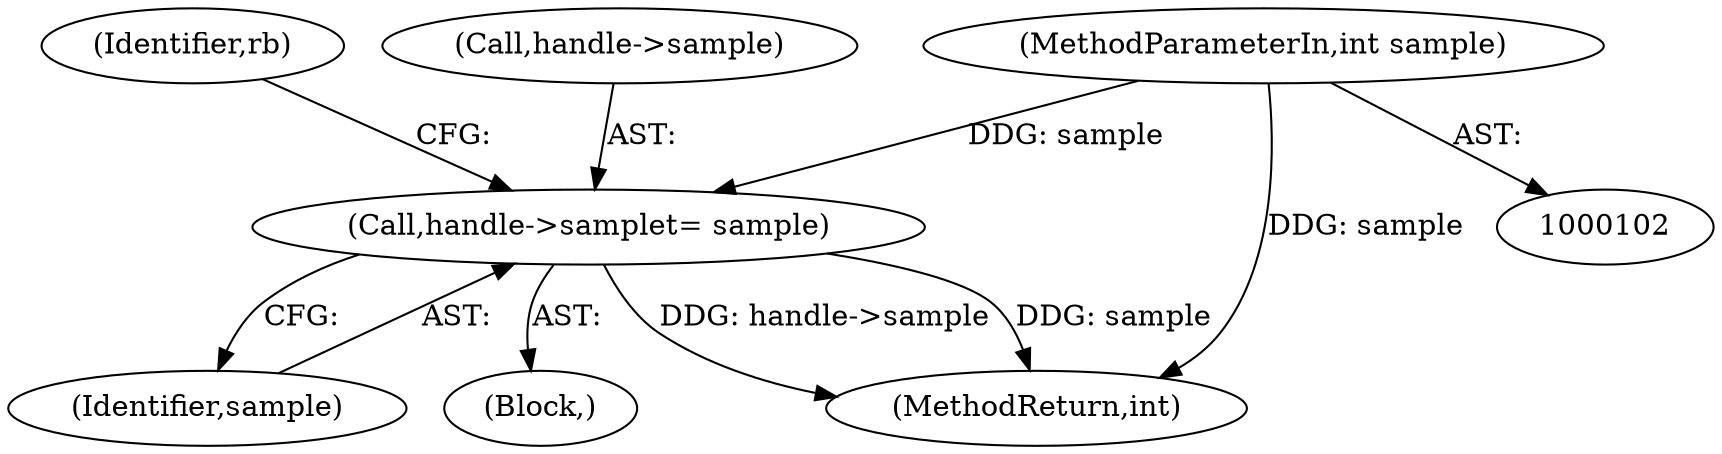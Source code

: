 digraph "1_linux_a8b0ca17b80e92faab46ee7179ba9e99ccb61233_68@del" {
"1000107" [label="(MethodParameterIn,int sample)"];
"1000151" [label="(Call,handle->sample\t= sample)"];
"1000155" [label="(Identifier,sample)"];
"1000107" [label="(MethodParameterIn,int sample)"];
"1000159" [label="(Identifier,rb)"];
"1000108" [label="(Block,)"];
"1000152" [label="(Call,handle->sample)"];
"1000376" [label="(MethodReturn,int)"];
"1000151" [label="(Call,handle->sample\t= sample)"];
"1000107" -> "1000102"  [label="AST: "];
"1000107" -> "1000376"  [label="DDG: sample"];
"1000107" -> "1000151"  [label="DDG: sample"];
"1000151" -> "1000108"  [label="AST: "];
"1000151" -> "1000155"  [label="CFG: "];
"1000152" -> "1000151"  [label="AST: "];
"1000155" -> "1000151"  [label="AST: "];
"1000159" -> "1000151"  [label="CFG: "];
"1000151" -> "1000376"  [label="DDG: handle->sample"];
"1000151" -> "1000376"  [label="DDG: sample"];
}
